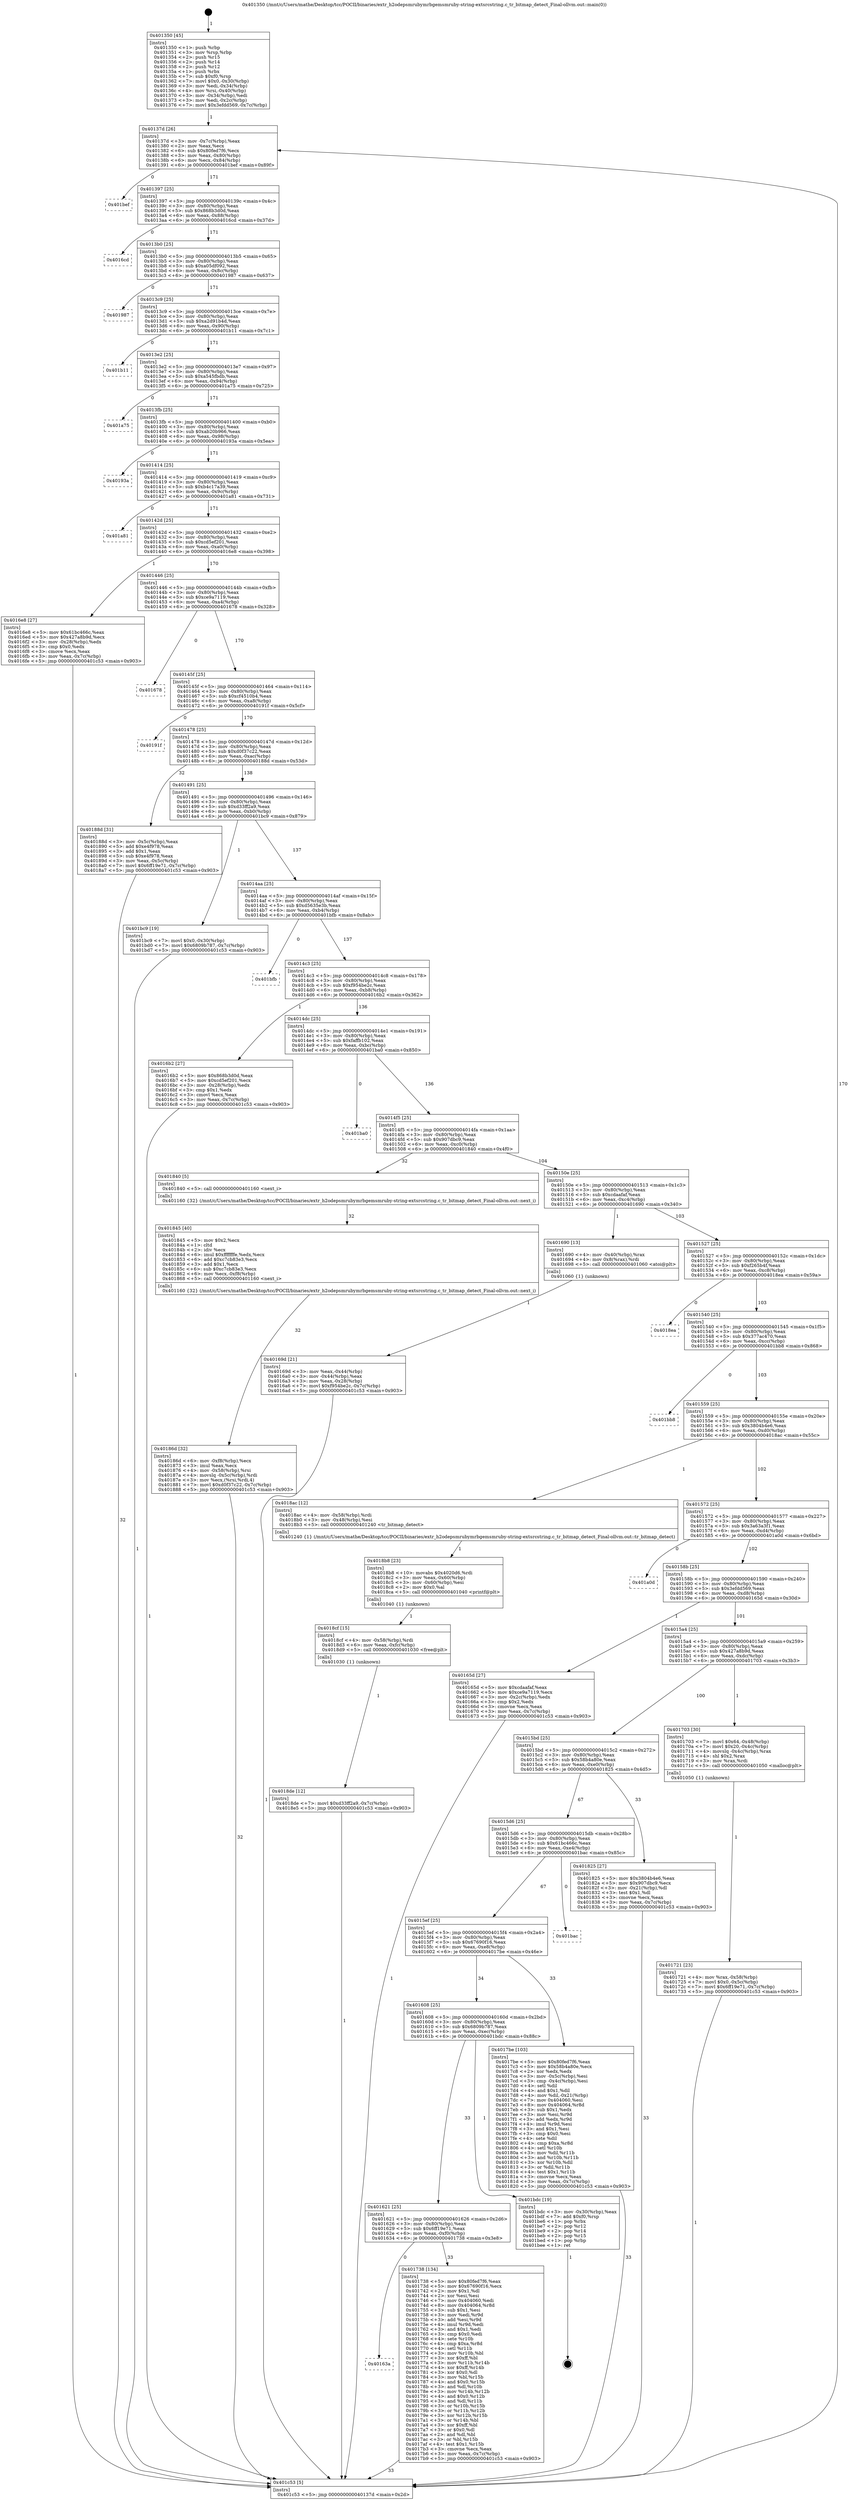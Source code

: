 digraph "0x401350" {
  label = "0x401350 (/mnt/c/Users/mathe/Desktop/tcc/POCII/binaries/extr_h2odepsmrubymrbgemsmruby-string-extsrcstring.c_tr_bitmap_detect_Final-ollvm.out::main(0))"
  labelloc = "t"
  node[shape=record]

  Entry [label="",width=0.3,height=0.3,shape=circle,fillcolor=black,style=filled]
  "0x40137d" [label="{
     0x40137d [26]\l
     | [instrs]\l
     &nbsp;&nbsp;0x40137d \<+3\>: mov -0x7c(%rbp),%eax\l
     &nbsp;&nbsp;0x401380 \<+2\>: mov %eax,%ecx\l
     &nbsp;&nbsp;0x401382 \<+6\>: sub $0x80fed7f6,%ecx\l
     &nbsp;&nbsp;0x401388 \<+3\>: mov %eax,-0x80(%rbp)\l
     &nbsp;&nbsp;0x40138b \<+6\>: mov %ecx,-0x84(%rbp)\l
     &nbsp;&nbsp;0x401391 \<+6\>: je 0000000000401bef \<main+0x89f\>\l
  }"]
  "0x401bef" [label="{
     0x401bef\l
  }", style=dashed]
  "0x401397" [label="{
     0x401397 [25]\l
     | [instrs]\l
     &nbsp;&nbsp;0x401397 \<+5\>: jmp 000000000040139c \<main+0x4c\>\l
     &nbsp;&nbsp;0x40139c \<+3\>: mov -0x80(%rbp),%eax\l
     &nbsp;&nbsp;0x40139f \<+5\>: sub $0x868b3d0d,%eax\l
     &nbsp;&nbsp;0x4013a4 \<+6\>: mov %eax,-0x88(%rbp)\l
     &nbsp;&nbsp;0x4013aa \<+6\>: je 00000000004016cd \<main+0x37d\>\l
  }"]
  Exit [label="",width=0.3,height=0.3,shape=circle,fillcolor=black,style=filled,peripheries=2]
  "0x4016cd" [label="{
     0x4016cd\l
  }", style=dashed]
  "0x4013b0" [label="{
     0x4013b0 [25]\l
     | [instrs]\l
     &nbsp;&nbsp;0x4013b0 \<+5\>: jmp 00000000004013b5 \<main+0x65\>\l
     &nbsp;&nbsp;0x4013b5 \<+3\>: mov -0x80(%rbp),%eax\l
     &nbsp;&nbsp;0x4013b8 \<+5\>: sub $0xa05df092,%eax\l
     &nbsp;&nbsp;0x4013bd \<+6\>: mov %eax,-0x8c(%rbp)\l
     &nbsp;&nbsp;0x4013c3 \<+6\>: je 0000000000401987 \<main+0x637\>\l
  }"]
  "0x4018de" [label="{
     0x4018de [12]\l
     | [instrs]\l
     &nbsp;&nbsp;0x4018de \<+7\>: movl $0xd33ff2a9,-0x7c(%rbp)\l
     &nbsp;&nbsp;0x4018e5 \<+5\>: jmp 0000000000401c53 \<main+0x903\>\l
  }"]
  "0x401987" [label="{
     0x401987\l
  }", style=dashed]
  "0x4013c9" [label="{
     0x4013c9 [25]\l
     | [instrs]\l
     &nbsp;&nbsp;0x4013c9 \<+5\>: jmp 00000000004013ce \<main+0x7e\>\l
     &nbsp;&nbsp;0x4013ce \<+3\>: mov -0x80(%rbp),%eax\l
     &nbsp;&nbsp;0x4013d1 \<+5\>: sub $0xa2d91b4d,%eax\l
     &nbsp;&nbsp;0x4013d6 \<+6\>: mov %eax,-0x90(%rbp)\l
     &nbsp;&nbsp;0x4013dc \<+6\>: je 0000000000401b11 \<main+0x7c1\>\l
  }"]
  "0x4018cf" [label="{
     0x4018cf [15]\l
     | [instrs]\l
     &nbsp;&nbsp;0x4018cf \<+4\>: mov -0x58(%rbp),%rdi\l
     &nbsp;&nbsp;0x4018d3 \<+6\>: mov %eax,-0xfc(%rbp)\l
     &nbsp;&nbsp;0x4018d9 \<+5\>: call 0000000000401030 \<free@plt\>\l
     | [calls]\l
     &nbsp;&nbsp;0x401030 \{1\} (unknown)\l
  }"]
  "0x401b11" [label="{
     0x401b11\l
  }", style=dashed]
  "0x4013e2" [label="{
     0x4013e2 [25]\l
     | [instrs]\l
     &nbsp;&nbsp;0x4013e2 \<+5\>: jmp 00000000004013e7 \<main+0x97\>\l
     &nbsp;&nbsp;0x4013e7 \<+3\>: mov -0x80(%rbp),%eax\l
     &nbsp;&nbsp;0x4013ea \<+5\>: sub $0xa545fbdb,%eax\l
     &nbsp;&nbsp;0x4013ef \<+6\>: mov %eax,-0x94(%rbp)\l
     &nbsp;&nbsp;0x4013f5 \<+6\>: je 0000000000401a75 \<main+0x725\>\l
  }"]
  "0x4018b8" [label="{
     0x4018b8 [23]\l
     | [instrs]\l
     &nbsp;&nbsp;0x4018b8 \<+10\>: movabs $0x4020d6,%rdi\l
     &nbsp;&nbsp;0x4018c2 \<+3\>: mov %eax,-0x60(%rbp)\l
     &nbsp;&nbsp;0x4018c5 \<+3\>: mov -0x60(%rbp),%esi\l
     &nbsp;&nbsp;0x4018c8 \<+2\>: mov $0x0,%al\l
     &nbsp;&nbsp;0x4018ca \<+5\>: call 0000000000401040 \<printf@plt\>\l
     | [calls]\l
     &nbsp;&nbsp;0x401040 \{1\} (unknown)\l
  }"]
  "0x401a75" [label="{
     0x401a75\l
  }", style=dashed]
  "0x4013fb" [label="{
     0x4013fb [25]\l
     | [instrs]\l
     &nbsp;&nbsp;0x4013fb \<+5\>: jmp 0000000000401400 \<main+0xb0\>\l
     &nbsp;&nbsp;0x401400 \<+3\>: mov -0x80(%rbp),%eax\l
     &nbsp;&nbsp;0x401403 \<+5\>: sub $0xab20b966,%eax\l
     &nbsp;&nbsp;0x401408 \<+6\>: mov %eax,-0x98(%rbp)\l
     &nbsp;&nbsp;0x40140e \<+6\>: je 000000000040193a \<main+0x5ea\>\l
  }"]
  "0x40186d" [label="{
     0x40186d [32]\l
     | [instrs]\l
     &nbsp;&nbsp;0x40186d \<+6\>: mov -0xf8(%rbp),%ecx\l
     &nbsp;&nbsp;0x401873 \<+3\>: imul %eax,%ecx\l
     &nbsp;&nbsp;0x401876 \<+4\>: mov -0x58(%rbp),%rsi\l
     &nbsp;&nbsp;0x40187a \<+4\>: movslq -0x5c(%rbp),%rdi\l
     &nbsp;&nbsp;0x40187e \<+3\>: mov %ecx,(%rsi,%rdi,4)\l
     &nbsp;&nbsp;0x401881 \<+7\>: movl $0xd0f37c22,-0x7c(%rbp)\l
     &nbsp;&nbsp;0x401888 \<+5\>: jmp 0000000000401c53 \<main+0x903\>\l
  }"]
  "0x40193a" [label="{
     0x40193a\l
  }", style=dashed]
  "0x401414" [label="{
     0x401414 [25]\l
     | [instrs]\l
     &nbsp;&nbsp;0x401414 \<+5\>: jmp 0000000000401419 \<main+0xc9\>\l
     &nbsp;&nbsp;0x401419 \<+3\>: mov -0x80(%rbp),%eax\l
     &nbsp;&nbsp;0x40141c \<+5\>: sub $0xb4c17a39,%eax\l
     &nbsp;&nbsp;0x401421 \<+6\>: mov %eax,-0x9c(%rbp)\l
     &nbsp;&nbsp;0x401427 \<+6\>: je 0000000000401a81 \<main+0x731\>\l
  }"]
  "0x401845" [label="{
     0x401845 [40]\l
     | [instrs]\l
     &nbsp;&nbsp;0x401845 \<+5\>: mov $0x2,%ecx\l
     &nbsp;&nbsp;0x40184a \<+1\>: cltd\l
     &nbsp;&nbsp;0x40184b \<+2\>: idiv %ecx\l
     &nbsp;&nbsp;0x40184d \<+6\>: imul $0xfffffffe,%edx,%ecx\l
     &nbsp;&nbsp;0x401853 \<+6\>: add $0xc7cb83e3,%ecx\l
     &nbsp;&nbsp;0x401859 \<+3\>: add $0x1,%ecx\l
     &nbsp;&nbsp;0x40185c \<+6\>: sub $0xc7cb83e3,%ecx\l
     &nbsp;&nbsp;0x401862 \<+6\>: mov %ecx,-0xf8(%rbp)\l
     &nbsp;&nbsp;0x401868 \<+5\>: call 0000000000401160 \<next_i\>\l
     | [calls]\l
     &nbsp;&nbsp;0x401160 \{32\} (/mnt/c/Users/mathe/Desktop/tcc/POCII/binaries/extr_h2odepsmrubymrbgemsmruby-string-extsrcstring.c_tr_bitmap_detect_Final-ollvm.out::next_i)\l
  }"]
  "0x401a81" [label="{
     0x401a81\l
  }", style=dashed]
  "0x40142d" [label="{
     0x40142d [25]\l
     | [instrs]\l
     &nbsp;&nbsp;0x40142d \<+5\>: jmp 0000000000401432 \<main+0xe2\>\l
     &nbsp;&nbsp;0x401432 \<+3\>: mov -0x80(%rbp),%eax\l
     &nbsp;&nbsp;0x401435 \<+5\>: sub $0xcd5ef201,%eax\l
     &nbsp;&nbsp;0x40143a \<+6\>: mov %eax,-0xa0(%rbp)\l
     &nbsp;&nbsp;0x401440 \<+6\>: je 00000000004016e8 \<main+0x398\>\l
  }"]
  "0x40163a" [label="{
     0x40163a\l
  }", style=dashed]
  "0x4016e8" [label="{
     0x4016e8 [27]\l
     | [instrs]\l
     &nbsp;&nbsp;0x4016e8 \<+5\>: mov $0x61bc466c,%eax\l
     &nbsp;&nbsp;0x4016ed \<+5\>: mov $0x427a8b9d,%ecx\l
     &nbsp;&nbsp;0x4016f2 \<+3\>: mov -0x28(%rbp),%edx\l
     &nbsp;&nbsp;0x4016f5 \<+3\>: cmp $0x0,%edx\l
     &nbsp;&nbsp;0x4016f8 \<+3\>: cmove %ecx,%eax\l
     &nbsp;&nbsp;0x4016fb \<+3\>: mov %eax,-0x7c(%rbp)\l
     &nbsp;&nbsp;0x4016fe \<+5\>: jmp 0000000000401c53 \<main+0x903\>\l
  }"]
  "0x401446" [label="{
     0x401446 [25]\l
     | [instrs]\l
     &nbsp;&nbsp;0x401446 \<+5\>: jmp 000000000040144b \<main+0xfb\>\l
     &nbsp;&nbsp;0x40144b \<+3\>: mov -0x80(%rbp),%eax\l
     &nbsp;&nbsp;0x40144e \<+5\>: sub $0xce9a7119,%eax\l
     &nbsp;&nbsp;0x401453 \<+6\>: mov %eax,-0xa4(%rbp)\l
     &nbsp;&nbsp;0x401459 \<+6\>: je 0000000000401678 \<main+0x328\>\l
  }"]
  "0x401738" [label="{
     0x401738 [134]\l
     | [instrs]\l
     &nbsp;&nbsp;0x401738 \<+5\>: mov $0x80fed7f6,%eax\l
     &nbsp;&nbsp;0x40173d \<+5\>: mov $0x67690f16,%ecx\l
     &nbsp;&nbsp;0x401742 \<+2\>: mov $0x1,%dl\l
     &nbsp;&nbsp;0x401744 \<+2\>: xor %esi,%esi\l
     &nbsp;&nbsp;0x401746 \<+7\>: mov 0x404060,%edi\l
     &nbsp;&nbsp;0x40174d \<+8\>: mov 0x404064,%r8d\l
     &nbsp;&nbsp;0x401755 \<+3\>: sub $0x1,%esi\l
     &nbsp;&nbsp;0x401758 \<+3\>: mov %edi,%r9d\l
     &nbsp;&nbsp;0x40175b \<+3\>: add %esi,%r9d\l
     &nbsp;&nbsp;0x40175e \<+4\>: imul %r9d,%edi\l
     &nbsp;&nbsp;0x401762 \<+3\>: and $0x1,%edi\l
     &nbsp;&nbsp;0x401765 \<+3\>: cmp $0x0,%edi\l
     &nbsp;&nbsp;0x401768 \<+4\>: sete %r10b\l
     &nbsp;&nbsp;0x40176c \<+4\>: cmp $0xa,%r8d\l
     &nbsp;&nbsp;0x401770 \<+4\>: setl %r11b\l
     &nbsp;&nbsp;0x401774 \<+3\>: mov %r10b,%bl\l
     &nbsp;&nbsp;0x401777 \<+3\>: xor $0xff,%bl\l
     &nbsp;&nbsp;0x40177a \<+3\>: mov %r11b,%r14b\l
     &nbsp;&nbsp;0x40177d \<+4\>: xor $0xff,%r14b\l
     &nbsp;&nbsp;0x401781 \<+3\>: xor $0x0,%dl\l
     &nbsp;&nbsp;0x401784 \<+3\>: mov %bl,%r15b\l
     &nbsp;&nbsp;0x401787 \<+4\>: and $0x0,%r15b\l
     &nbsp;&nbsp;0x40178b \<+3\>: and %dl,%r10b\l
     &nbsp;&nbsp;0x40178e \<+3\>: mov %r14b,%r12b\l
     &nbsp;&nbsp;0x401791 \<+4\>: and $0x0,%r12b\l
     &nbsp;&nbsp;0x401795 \<+3\>: and %dl,%r11b\l
     &nbsp;&nbsp;0x401798 \<+3\>: or %r10b,%r15b\l
     &nbsp;&nbsp;0x40179b \<+3\>: or %r11b,%r12b\l
     &nbsp;&nbsp;0x40179e \<+3\>: xor %r12b,%r15b\l
     &nbsp;&nbsp;0x4017a1 \<+3\>: or %r14b,%bl\l
     &nbsp;&nbsp;0x4017a4 \<+3\>: xor $0xff,%bl\l
     &nbsp;&nbsp;0x4017a7 \<+3\>: or $0x0,%dl\l
     &nbsp;&nbsp;0x4017aa \<+2\>: and %dl,%bl\l
     &nbsp;&nbsp;0x4017ac \<+3\>: or %bl,%r15b\l
     &nbsp;&nbsp;0x4017af \<+4\>: test $0x1,%r15b\l
     &nbsp;&nbsp;0x4017b3 \<+3\>: cmovne %ecx,%eax\l
     &nbsp;&nbsp;0x4017b6 \<+3\>: mov %eax,-0x7c(%rbp)\l
     &nbsp;&nbsp;0x4017b9 \<+5\>: jmp 0000000000401c53 \<main+0x903\>\l
  }"]
  "0x401678" [label="{
     0x401678\l
  }", style=dashed]
  "0x40145f" [label="{
     0x40145f [25]\l
     | [instrs]\l
     &nbsp;&nbsp;0x40145f \<+5\>: jmp 0000000000401464 \<main+0x114\>\l
     &nbsp;&nbsp;0x401464 \<+3\>: mov -0x80(%rbp),%eax\l
     &nbsp;&nbsp;0x401467 \<+5\>: sub $0xcf4510b4,%eax\l
     &nbsp;&nbsp;0x40146c \<+6\>: mov %eax,-0xa8(%rbp)\l
     &nbsp;&nbsp;0x401472 \<+6\>: je 000000000040191f \<main+0x5cf\>\l
  }"]
  "0x401621" [label="{
     0x401621 [25]\l
     | [instrs]\l
     &nbsp;&nbsp;0x401621 \<+5\>: jmp 0000000000401626 \<main+0x2d6\>\l
     &nbsp;&nbsp;0x401626 \<+3\>: mov -0x80(%rbp),%eax\l
     &nbsp;&nbsp;0x401629 \<+5\>: sub $0x6ff19e71,%eax\l
     &nbsp;&nbsp;0x40162e \<+6\>: mov %eax,-0xf0(%rbp)\l
     &nbsp;&nbsp;0x401634 \<+6\>: je 0000000000401738 \<main+0x3e8\>\l
  }"]
  "0x40191f" [label="{
     0x40191f\l
  }", style=dashed]
  "0x401478" [label="{
     0x401478 [25]\l
     | [instrs]\l
     &nbsp;&nbsp;0x401478 \<+5\>: jmp 000000000040147d \<main+0x12d\>\l
     &nbsp;&nbsp;0x40147d \<+3\>: mov -0x80(%rbp),%eax\l
     &nbsp;&nbsp;0x401480 \<+5\>: sub $0xd0f37c22,%eax\l
     &nbsp;&nbsp;0x401485 \<+6\>: mov %eax,-0xac(%rbp)\l
     &nbsp;&nbsp;0x40148b \<+6\>: je 000000000040188d \<main+0x53d\>\l
  }"]
  "0x401bdc" [label="{
     0x401bdc [19]\l
     | [instrs]\l
     &nbsp;&nbsp;0x401bdc \<+3\>: mov -0x30(%rbp),%eax\l
     &nbsp;&nbsp;0x401bdf \<+7\>: add $0xf0,%rsp\l
     &nbsp;&nbsp;0x401be6 \<+1\>: pop %rbx\l
     &nbsp;&nbsp;0x401be7 \<+2\>: pop %r12\l
     &nbsp;&nbsp;0x401be9 \<+2\>: pop %r14\l
     &nbsp;&nbsp;0x401beb \<+2\>: pop %r15\l
     &nbsp;&nbsp;0x401bed \<+1\>: pop %rbp\l
     &nbsp;&nbsp;0x401bee \<+1\>: ret\l
  }"]
  "0x40188d" [label="{
     0x40188d [31]\l
     | [instrs]\l
     &nbsp;&nbsp;0x40188d \<+3\>: mov -0x5c(%rbp),%eax\l
     &nbsp;&nbsp;0x401890 \<+5\>: add $0xe4f978,%eax\l
     &nbsp;&nbsp;0x401895 \<+3\>: add $0x1,%eax\l
     &nbsp;&nbsp;0x401898 \<+5\>: sub $0xe4f978,%eax\l
     &nbsp;&nbsp;0x40189d \<+3\>: mov %eax,-0x5c(%rbp)\l
     &nbsp;&nbsp;0x4018a0 \<+7\>: movl $0x6ff19e71,-0x7c(%rbp)\l
     &nbsp;&nbsp;0x4018a7 \<+5\>: jmp 0000000000401c53 \<main+0x903\>\l
  }"]
  "0x401491" [label="{
     0x401491 [25]\l
     | [instrs]\l
     &nbsp;&nbsp;0x401491 \<+5\>: jmp 0000000000401496 \<main+0x146\>\l
     &nbsp;&nbsp;0x401496 \<+3\>: mov -0x80(%rbp),%eax\l
     &nbsp;&nbsp;0x401499 \<+5\>: sub $0xd33ff2a9,%eax\l
     &nbsp;&nbsp;0x40149e \<+6\>: mov %eax,-0xb0(%rbp)\l
     &nbsp;&nbsp;0x4014a4 \<+6\>: je 0000000000401bc9 \<main+0x879\>\l
  }"]
  "0x401608" [label="{
     0x401608 [25]\l
     | [instrs]\l
     &nbsp;&nbsp;0x401608 \<+5\>: jmp 000000000040160d \<main+0x2bd\>\l
     &nbsp;&nbsp;0x40160d \<+3\>: mov -0x80(%rbp),%eax\l
     &nbsp;&nbsp;0x401610 \<+5\>: sub $0x6809b787,%eax\l
     &nbsp;&nbsp;0x401615 \<+6\>: mov %eax,-0xec(%rbp)\l
     &nbsp;&nbsp;0x40161b \<+6\>: je 0000000000401bdc \<main+0x88c\>\l
  }"]
  "0x401bc9" [label="{
     0x401bc9 [19]\l
     | [instrs]\l
     &nbsp;&nbsp;0x401bc9 \<+7\>: movl $0x0,-0x30(%rbp)\l
     &nbsp;&nbsp;0x401bd0 \<+7\>: movl $0x6809b787,-0x7c(%rbp)\l
     &nbsp;&nbsp;0x401bd7 \<+5\>: jmp 0000000000401c53 \<main+0x903\>\l
  }"]
  "0x4014aa" [label="{
     0x4014aa [25]\l
     | [instrs]\l
     &nbsp;&nbsp;0x4014aa \<+5\>: jmp 00000000004014af \<main+0x15f\>\l
     &nbsp;&nbsp;0x4014af \<+3\>: mov -0x80(%rbp),%eax\l
     &nbsp;&nbsp;0x4014b2 \<+5\>: sub $0xd5635e3b,%eax\l
     &nbsp;&nbsp;0x4014b7 \<+6\>: mov %eax,-0xb4(%rbp)\l
     &nbsp;&nbsp;0x4014bd \<+6\>: je 0000000000401bfb \<main+0x8ab\>\l
  }"]
  "0x4017be" [label="{
     0x4017be [103]\l
     | [instrs]\l
     &nbsp;&nbsp;0x4017be \<+5\>: mov $0x80fed7f6,%eax\l
     &nbsp;&nbsp;0x4017c3 \<+5\>: mov $0x58b4a80e,%ecx\l
     &nbsp;&nbsp;0x4017c8 \<+2\>: xor %edx,%edx\l
     &nbsp;&nbsp;0x4017ca \<+3\>: mov -0x5c(%rbp),%esi\l
     &nbsp;&nbsp;0x4017cd \<+3\>: cmp -0x4c(%rbp),%esi\l
     &nbsp;&nbsp;0x4017d0 \<+4\>: setl %dil\l
     &nbsp;&nbsp;0x4017d4 \<+4\>: and $0x1,%dil\l
     &nbsp;&nbsp;0x4017d8 \<+4\>: mov %dil,-0x21(%rbp)\l
     &nbsp;&nbsp;0x4017dc \<+7\>: mov 0x404060,%esi\l
     &nbsp;&nbsp;0x4017e3 \<+8\>: mov 0x404064,%r8d\l
     &nbsp;&nbsp;0x4017eb \<+3\>: sub $0x1,%edx\l
     &nbsp;&nbsp;0x4017ee \<+3\>: mov %esi,%r9d\l
     &nbsp;&nbsp;0x4017f1 \<+3\>: add %edx,%r9d\l
     &nbsp;&nbsp;0x4017f4 \<+4\>: imul %r9d,%esi\l
     &nbsp;&nbsp;0x4017f8 \<+3\>: and $0x1,%esi\l
     &nbsp;&nbsp;0x4017fb \<+3\>: cmp $0x0,%esi\l
     &nbsp;&nbsp;0x4017fe \<+4\>: sete %dil\l
     &nbsp;&nbsp;0x401802 \<+4\>: cmp $0xa,%r8d\l
     &nbsp;&nbsp;0x401806 \<+4\>: setl %r10b\l
     &nbsp;&nbsp;0x40180a \<+3\>: mov %dil,%r11b\l
     &nbsp;&nbsp;0x40180d \<+3\>: and %r10b,%r11b\l
     &nbsp;&nbsp;0x401810 \<+3\>: xor %r10b,%dil\l
     &nbsp;&nbsp;0x401813 \<+3\>: or %dil,%r11b\l
     &nbsp;&nbsp;0x401816 \<+4\>: test $0x1,%r11b\l
     &nbsp;&nbsp;0x40181a \<+3\>: cmovne %ecx,%eax\l
     &nbsp;&nbsp;0x40181d \<+3\>: mov %eax,-0x7c(%rbp)\l
     &nbsp;&nbsp;0x401820 \<+5\>: jmp 0000000000401c53 \<main+0x903\>\l
  }"]
  "0x401bfb" [label="{
     0x401bfb\l
  }", style=dashed]
  "0x4014c3" [label="{
     0x4014c3 [25]\l
     | [instrs]\l
     &nbsp;&nbsp;0x4014c3 \<+5\>: jmp 00000000004014c8 \<main+0x178\>\l
     &nbsp;&nbsp;0x4014c8 \<+3\>: mov -0x80(%rbp),%eax\l
     &nbsp;&nbsp;0x4014cb \<+5\>: sub $0xf954be2c,%eax\l
     &nbsp;&nbsp;0x4014d0 \<+6\>: mov %eax,-0xb8(%rbp)\l
     &nbsp;&nbsp;0x4014d6 \<+6\>: je 00000000004016b2 \<main+0x362\>\l
  }"]
  "0x4015ef" [label="{
     0x4015ef [25]\l
     | [instrs]\l
     &nbsp;&nbsp;0x4015ef \<+5\>: jmp 00000000004015f4 \<main+0x2a4\>\l
     &nbsp;&nbsp;0x4015f4 \<+3\>: mov -0x80(%rbp),%eax\l
     &nbsp;&nbsp;0x4015f7 \<+5\>: sub $0x67690f16,%eax\l
     &nbsp;&nbsp;0x4015fc \<+6\>: mov %eax,-0xe8(%rbp)\l
     &nbsp;&nbsp;0x401602 \<+6\>: je 00000000004017be \<main+0x46e\>\l
  }"]
  "0x4016b2" [label="{
     0x4016b2 [27]\l
     | [instrs]\l
     &nbsp;&nbsp;0x4016b2 \<+5\>: mov $0x868b3d0d,%eax\l
     &nbsp;&nbsp;0x4016b7 \<+5\>: mov $0xcd5ef201,%ecx\l
     &nbsp;&nbsp;0x4016bc \<+3\>: mov -0x28(%rbp),%edx\l
     &nbsp;&nbsp;0x4016bf \<+3\>: cmp $0x1,%edx\l
     &nbsp;&nbsp;0x4016c2 \<+3\>: cmovl %ecx,%eax\l
     &nbsp;&nbsp;0x4016c5 \<+3\>: mov %eax,-0x7c(%rbp)\l
     &nbsp;&nbsp;0x4016c8 \<+5\>: jmp 0000000000401c53 \<main+0x903\>\l
  }"]
  "0x4014dc" [label="{
     0x4014dc [25]\l
     | [instrs]\l
     &nbsp;&nbsp;0x4014dc \<+5\>: jmp 00000000004014e1 \<main+0x191\>\l
     &nbsp;&nbsp;0x4014e1 \<+3\>: mov -0x80(%rbp),%eax\l
     &nbsp;&nbsp;0x4014e4 \<+5\>: sub $0xfaffb102,%eax\l
     &nbsp;&nbsp;0x4014e9 \<+6\>: mov %eax,-0xbc(%rbp)\l
     &nbsp;&nbsp;0x4014ef \<+6\>: je 0000000000401ba0 \<main+0x850\>\l
  }"]
  "0x401bac" [label="{
     0x401bac\l
  }", style=dashed]
  "0x401ba0" [label="{
     0x401ba0\l
  }", style=dashed]
  "0x4014f5" [label="{
     0x4014f5 [25]\l
     | [instrs]\l
     &nbsp;&nbsp;0x4014f5 \<+5\>: jmp 00000000004014fa \<main+0x1aa\>\l
     &nbsp;&nbsp;0x4014fa \<+3\>: mov -0x80(%rbp),%eax\l
     &nbsp;&nbsp;0x4014fd \<+5\>: sub $0x907dbc9,%eax\l
     &nbsp;&nbsp;0x401502 \<+6\>: mov %eax,-0xc0(%rbp)\l
     &nbsp;&nbsp;0x401508 \<+6\>: je 0000000000401840 \<main+0x4f0\>\l
  }"]
  "0x4015d6" [label="{
     0x4015d6 [25]\l
     | [instrs]\l
     &nbsp;&nbsp;0x4015d6 \<+5\>: jmp 00000000004015db \<main+0x28b\>\l
     &nbsp;&nbsp;0x4015db \<+3\>: mov -0x80(%rbp),%eax\l
     &nbsp;&nbsp;0x4015de \<+5\>: sub $0x61bc466c,%eax\l
     &nbsp;&nbsp;0x4015e3 \<+6\>: mov %eax,-0xe4(%rbp)\l
     &nbsp;&nbsp;0x4015e9 \<+6\>: je 0000000000401bac \<main+0x85c\>\l
  }"]
  "0x401840" [label="{
     0x401840 [5]\l
     | [instrs]\l
     &nbsp;&nbsp;0x401840 \<+5\>: call 0000000000401160 \<next_i\>\l
     | [calls]\l
     &nbsp;&nbsp;0x401160 \{32\} (/mnt/c/Users/mathe/Desktop/tcc/POCII/binaries/extr_h2odepsmrubymrbgemsmruby-string-extsrcstring.c_tr_bitmap_detect_Final-ollvm.out::next_i)\l
  }"]
  "0x40150e" [label="{
     0x40150e [25]\l
     | [instrs]\l
     &nbsp;&nbsp;0x40150e \<+5\>: jmp 0000000000401513 \<main+0x1c3\>\l
     &nbsp;&nbsp;0x401513 \<+3\>: mov -0x80(%rbp),%eax\l
     &nbsp;&nbsp;0x401516 \<+5\>: sub $0xcdaafaf,%eax\l
     &nbsp;&nbsp;0x40151b \<+6\>: mov %eax,-0xc4(%rbp)\l
     &nbsp;&nbsp;0x401521 \<+6\>: je 0000000000401690 \<main+0x340\>\l
  }"]
  "0x401825" [label="{
     0x401825 [27]\l
     | [instrs]\l
     &nbsp;&nbsp;0x401825 \<+5\>: mov $0x3804b4e6,%eax\l
     &nbsp;&nbsp;0x40182a \<+5\>: mov $0x907dbc9,%ecx\l
     &nbsp;&nbsp;0x40182f \<+3\>: mov -0x21(%rbp),%dl\l
     &nbsp;&nbsp;0x401832 \<+3\>: test $0x1,%dl\l
     &nbsp;&nbsp;0x401835 \<+3\>: cmovne %ecx,%eax\l
     &nbsp;&nbsp;0x401838 \<+3\>: mov %eax,-0x7c(%rbp)\l
     &nbsp;&nbsp;0x40183b \<+5\>: jmp 0000000000401c53 \<main+0x903\>\l
  }"]
  "0x401690" [label="{
     0x401690 [13]\l
     | [instrs]\l
     &nbsp;&nbsp;0x401690 \<+4\>: mov -0x40(%rbp),%rax\l
     &nbsp;&nbsp;0x401694 \<+4\>: mov 0x8(%rax),%rdi\l
     &nbsp;&nbsp;0x401698 \<+5\>: call 0000000000401060 \<atoi@plt\>\l
     | [calls]\l
     &nbsp;&nbsp;0x401060 \{1\} (unknown)\l
  }"]
  "0x401527" [label="{
     0x401527 [25]\l
     | [instrs]\l
     &nbsp;&nbsp;0x401527 \<+5\>: jmp 000000000040152c \<main+0x1dc\>\l
     &nbsp;&nbsp;0x40152c \<+3\>: mov -0x80(%rbp),%eax\l
     &nbsp;&nbsp;0x40152f \<+5\>: sub $0xf265b4f,%eax\l
     &nbsp;&nbsp;0x401534 \<+6\>: mov %eax,-0xc8(%rbp)\l
     &nbsp;&nbsp;0x40153a \<+6\>: je 00000000004018ea \<main+0x59a\>\l
  }"]
  "0x401721" [label="{
     0x401721 [23]\l
     | [instrs]\l
     &nbsp;&nbsp;0x401721 \<+4\>: mov %rax,-0x58(%rbp)\l
     &nbsp;&nbsp;0x401725 \<+7\>: movl $0x0,-0x5c(%rbp)\l
     &nbsp;&nbsp;0x40172c \<+7\>: movl $0x6ff19e71,-0x7c(%rbp)\l
     &nbsp;&nbsp;0x401733 \<+5\>: jmp 0000000000401c53 \<main+0x903\>\l
  }"]
  "0x4018ea" [label="{
     0x4018ea\l
  }", style=dashed]
  "0x401540" [label="{
     0x401540 [25]\l
     | [instrs]\l
     &nbsp;&nbsp;0x401540 \<+5\>: jmp 0000000000401545 \<main+0x1f5\>\l
     &nbsp;&nbsp;0x401545 \<+3\>: mov -0x80(%rbp),%eax\l
     &nbsp;&nbsp;0x401548 \<+5\>: sub $0x377ac470,%eax\l
     &nbsp;&nbsp;0x40154d \<+6\>: mov %eax,-0xcc(%rbp)\l
     &nbsp;&nbsp;0x401553 \<+6\>: je 0000000000401bb8 \<main+0x868\>\l
  }"]
  "0x4015bd" [label="{
     0x4015bd [25]\l
     | [instrs]\l
     &nbsp;&nbsp;0x4015bd \<+5\>: jmp 00000000004015c2 \<main+0x272\>\l
     &nbsp;&nbsp;0x4015c2 \<+3\>: mov -0x80(%rbp),%eax\l
     &nbsp;&nbsp;0x4015c5 \<+5\>: sub $0x58b4a80e,%eax\l
     &nbsp;&nbsp;0x4015ca \<+6\>: mov %eax,-0xe0(%rbp)\l
     &nbsp;&nbsp;0x4015d0 \<+6\>: je 0000000000401825 \<main+0x4d5\>\l
  }"]
  "0x401bb8" [label="{
     0x401bb8\l
  }", style=dashed]
  "0x401559" [label="{
     0x401559 [25]\l
     | [instrs]\l
     &nbsp;&nbsp;0x401559 \<+5\>: jmp 000000000040155e \<main+0x20e\>\l
     &nbsp;&nbsp;0x40155e \<+3\>: mov -0x80(%rbp),%eax\l
     &nbsp;&nbsp;0x401561 \<+5\>: sub $0x3804b4e6,%eax\l
     &nbsp;&nbsp;0x401566 \<+6\>: mov %eax,-0xd0(%rbp)\l
     &nbsp;&nbsp;0x40156c \<+6\>: je 00000000004018ac \<main+0x55c\>\l
  }"]
  "0x401703" [label="{
     0x401703 [30]\l
     | [instrs]\l
     &nbsp;&nbsp;0x401703 \<+7\>: movl $0x64,-0x48(%rbp)\l
     &nbsp;&nbsp;0x40170a \<+7\>: movl $0x20,-0x4c(%rbp)\l
     &nbsp;&nbsp;0x401711 \<+4\>: movslq -0x4c(%rbp),%rax\l
     &nbsp;&nbsp;0x401715 \<+4\>: shl $0x2,%rax\l
     &nbsp;&nbsp;0x401719 \<+3\>: mov %rax,%rdi\l
     &nbsp;&nbsp;0x40171c \<+5\>: call 0000000000401050 \<malloc@plt\>\l
     | [calls]\l
     &nbsp;&nbsp;0x401050 \{1\} (unknown)\l
  }"]
  "0x4018ac" [label="{
     0x4018ac [12]\l
     | [instrs]\l
     &nbsp;&nbsp;0x4018ac \<+4\>: mov -0x58(%rbp),%rdi\l
     &nbsp;&nbsp;0x4018b0 \<+3\>: mov -0x48(%rbp),%esi\l
     &nbsp;&nbsp;0x4018b3 \<+5\>: call 0000000000401240 \<tr_bitmap_detect\>\l
     | [calls]\l
     &nbsp;&nbsp;0x401240 \{1\} (/mnt/c/Users/mathe/Desktop/tcc/POCII/binaries/extr_h2odepsmrubymrbgemsmruby-string-extsrcstring.c_tr_bitmap_detect_Final-ollvm.out::tr_bitmap_detect)\l
  }"]
  "0x401572" [label="{
     0x401572 [25]\l
     | [instrs]\l
     &nbsp;&nbsp;0x401572 \<+5\>: jmp 0000000000401577 \<main+0x227\>\l
     &nbsp;&nbsp;0x401577 \<+3\>: mov -0x80(%rbp),%eax\l
     &nbsp;&nbsp;0x40157a \<+5\>: sub $0x3a63a3f1,%eax\l
     &nbsp;&nbsp;0x40157f \<+6\>: mov %eax,-0xd4(%rbp)\l
     &nbsp;&nbsp;0x401585 \<+6\>: je 0000000000401a0d \<main+0x6bd\>\l
  }"]
  "0x40169d" [label="{
     0x40169d [21]\l
     | [instrs]\l
     &nbsp;&nbsp;0x40169d \<+3\>: mov %eax,-0x44(%rbp)\l
     &nbsp;&nbsp;0x4016a0 \<+3\>: mov -0x44(%rbp),%eax\l
     &nbsp;&nbsp;0x4016a3 \<+3\>: mov %eax,-0x28(%rbp)\l
     &nbsp;&nbsp;0x4016a6 \<+7\>: movl $0xf954be2c,-0x7c(%rbp)\l
     &nbsp;&nbsp;0x4016ad \<+5\>: jmp 0000000000401c53 \<main+0x903\>\l
  }"]
  "0x401a0d" [label="{
     0x401a0d\l
  }", style=dashed]
  "0x40158b" [label="{
     0x40158b [25]\l
     | [instrs]\l
     &nbsp;&nbsp;0x40158b \<+5\>: jmp 0000000000401590 \<main+0x240\>\l
     &nbsp;&nbsp;0x401590 \<+3\>: mov -0x80(%rbp),%eax\l
     &nbsp;&nbsp;0x401593 \<+5\>: sub $0x3efdd569,%eax\l
     &nbsp;&nbsp;0x401598 \<+6\>: mov %eax,-0xd8(%rbp)\l
     &nbsp;&nbsp;0x40159e \<+6\>: je 000000000040165d \<main+0x30d\>\l
  }"]
  "0x401350" [label="{
     0x401350 [45]\l
     | [instrs]\l
     &nbsp;&nbsp;0x401350 \<+1\>: push %rbp\l
     &nbsp;&nbsp;0x401351 \<+3\>: mov %rsp,%rbp\l
     &nbsp;&nbsp;0x401354 \<+2\>: push %r15\l
     &nbsp;&nbsp;0x401356 \<+2\>: push %r14\l
     &nbsp;&nbsp;0x401358 \<+2\>: push %r12\l
     &nbsp;&nbsp;0x40135a \<+1\>: push %rbx\l
     &nbsp;&nbsp;0x40135b \<+7\>: sub $0xf0,%rsp\l
     &nbsp;&nbsp;0x401362 \<+7\>: movl $0x0,-0x30(%rbp)\l
     &nbsp;&nbsp;0x401369 \<+3\>: mov %edi,-0x34(%rbp)\l
     &nbsp;&nbsp;0x40136c \<+4\>: mov %rsi,-0x40(%rbp)\l
     &nbsp;&nbsp;0x401370 \<+3\>: mov -0x34(%rbp),%edi\l
     &nbsp;&nbsp;0x401373 \<+3\>: mov %edi,-0x2c(%rbp)\l
     &nbsp;&nbsp;0x401376 \<+7\>: movl $0x3efdd569,-0x7c(%rbp)\l
  }"]
  "0x40165d" [label="{
     0x40165d [27]\l
     | [instrs]\l
     &nbsp;&nbsp;0x40165d \<+5\>: mov $0xcdaafaf,%eax\l
     &nbsp;&nbsp;0x401662 \<+5\>: mov $0xce9a7119,%ecx\l
     &nbsp;&nbsp;0x401667 \<+3\>: mov -0x2c(%rbp),%edx\l
     &nbsp;&nbsp;0x40166a \<+3\>: cmp $0x2,%edx\l
     &nbsp;&nbsp;0x40166d \<+3\>: cmovne %ecx,%eax\l
     &nbsp;&nbsp;0x401670 \<+3\>: mov %eax,-0x7c(%rbp)\l
     &nbsp;&nbsp;0x401673 \<+5\>: jmp 0000000000401c53 \<main+0x903\>\l
  }"]
  "0x4015a4" [label="{
     0x4015a4 [25]\l
     | [instrs]\l
     &nbsp;&nbsp;0x4015a4 \<+5\>: jmp 00000000004015a9 \<main+0x259\>\l
     &nbsp;&nbsp;0x4015a9 \<+3\>: mov -0x80(%rbp),%eax\l
     &nbsp;&nbsp;0x4015ac \<+5\>: sub $0x427a8b9d,%eax\l
     &nbsp;&nbsp;0x4015b1 \<+6\>: mov %eax,-0xdc(%rbp)\l
     &nbsp;&nbsp;0x4015b7 \<+6\>: je 0000000000401703 \<main+0x3b3\>\l
  }"]
  "0x401c53" [label="{
     0x401c53 [5]\l
     | [instrs]\l
     &nbsp;&nbsp;0x401c53 \<+5\>: jmp 000000000040137d \<main+0x2d\>\l
  }"]
  Entry -> "0x401350" [label=" 1"]
  "0x40137d" -> "0x401bef" [label=" 0"]
  "0x40137d" -> "0x401397" [label=" 171"]
  "0x401bdc" -> Exit [label=" 1"]
  "0x401397" -> "0x4016cd" [label=" 0"]
  "0x401397" -> "0x4013b0" [label=" 171"]
  "0x401bc9" -> "0x401c53" [label=" 1"]
  "0x4013b0" -> "0x401987" [label=" 0"]
  "0x4013b0" -> "0x4013c9" [label=" 171"]
  "0x4018de" -> "0x401c53" [label=" 1"]
  "0x4013c9" -> "0x401b11" [label=" 0"]
  "0x4013c9" -> "0x4013e2" [label=" 171"]
  "0x4018cf" -> "0x4018de" [label=" 1"]
  "0x4013e2" -> "0x401a75" [label=" 0"]
  "0x4013e2" -> "0x4013fb" [label=" 171"]
  "0x4018b8" -> "0x4018cf" [label=" 1"]
  "0x4013fb" -> "0x40193a" [label=" 0"]
  "0x4013fb" -> "0x401414" [label=" 171"]
  "0x4018ac" -> "0x4018b8" [label=" 1"]
  "0x401414" -> "0x401a81" [label=" 0"]
  "0x401414" -> "0x40142d" [label=" 171"]
  "0x40188d" -> "0x401c53" [label=" 32"]
  "0x40142d" -> "0x4016e8" [label=" 1"]
  "0x40142d" -> "0x401446" [label=" 170"]
  "0x40186d" -> "0x401c53" [label=" 32"]
  "0x401446" -> "0x401678" [label=" 0"]
  "0x401446" -> "0x40145f" [label=" 170"]
  "0x401845" -> "0x40186d" [label=" 32"]
  "0x40145f" -> "0x40191f" [label=" 0"]
  "0x40145f" -> "0x401478" [label=" 170"]
  "0x401825" -> "0x401c53" [label=" 33"]
  "0x401478" -> "0x40188d" [label=" 32"]
  "0x401478" -> "0x401491" [label=" 138"]
  "0x4017be" -> "0x401c53" [label=" 33"]
  "0x401491" -> "0x401bc9" [label=" 1"]
  "0x401491" -> "0x4014aa" [label=" 137"]
  "0x401621" -> "0x40163a" [label=" 0"]
  "0x4014aa" -> "0x401bfb" [label=" 0"]
  "0x4014aa" -> "0x4014c3" [label=" 137"]
  "0x401621" -> "0x401738" [label=" 33"]
  "0x4014c3" -> "0x4016b2" [label=" 1"]
  "0x4014c3" -> "0x4014dc" [label=" 136"]
  "0x401608" -> "0x401621" [label=" 33"]
  "0x4014dc" -> "0x401ba0" [label=" 0"]
  "0x4014dc" -> "0x4014f5" [label=" 136"]
  "0x401608" -> "0x401bdc" [label=" 1"]
  "0x4014f5" -> "0x401840" [label=" 32"]
  "0x4014f5" -> "0x40150e" [label=" 104"]
  "0x4015ef" -> "0x401608" [label=" 34"]
  "0x40150e" -> "0x401690" [label=" 1"]
  "0x40150e" -> "0x401527" [label=" 103"]
  "0x4015ef" -> "0x4017be" [label=" 33"]
  "0x401527" -> "0x4018ea" [label=" 0"]
  "0x401527" -> "0x401540" [label=" 103"]
  "0x4015d6" -> "0x4015ef" [label=" 67"]
  "0x401540" -> "0x401bb8" [label=" 0"]
  "0x401540" -> "0x401559" [label=" 103"]
  "0x4015d6" -> "0x401bac" [label=" 0"]
  "0x401559" -> "0x4018ac" [label=" 1"]
  "0x401559" -> "0x401572" [label=" 102"]
  "0x401738" -> "0x401c53" [label=" 33"]
  "0x401572" -> "0x401a0d" [label=" 0"]
  "0x401572" -> "0x40158b" [label=" 102"]
  "0x4015bd" -> "0x401825" [label=" 33"]
  "0x40158b" -> "0x40165d" [label=" 1"]
  "0x40158b" -> "0x4015a4" [label=" 101"]
  "0x40165d" -> "0x401c53" [label=" 1"]
  "0x401350" -> "0x40137d" [label=" 1"]
  "0x401c53" -> "0x40137d" [label=" 170"]
  "0x401690" -> "0x40169d" [label=" 1"]
  "0x40169d" -> "0x401c53" [label=" 1"]
  "0x4016b2" -> "0x401c53" [label=" 1"]
  "0x4016e8" -> "0x401c53" [label=" 1"]
  "0x4015bd" -> "0x4015d6" [label=" 67"]
  "0x4015a4" -> "0x401703" [label=" 1"]
  "0x4015a4" -> "0x4015bd" [label=" 100"]
  "0x401703" -> "0x401721" [label=" 1"]
  "0x401721" -> "0x401c53" [label=" 1"]
  "0x401840" -> "0x401845" [label=" 32"]
}

